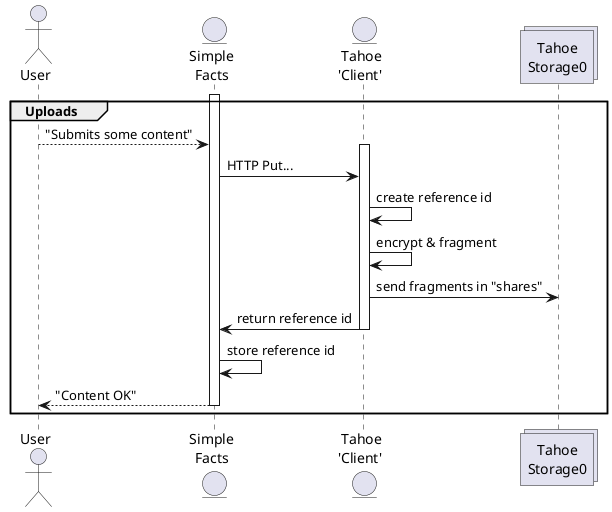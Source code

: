 @startuml
skinparam Shadowing false

actor "User" as user
entity "Simple\nFacts" as app
entity "Tahoe\n'Client' " as tahoe
Collections "Tahoe\nStorage0" as disk

group Uploads
activate app
user --> app : "Submits some content"
    activate tahoe
    app -> tahoe : HTTP Put...
    tahoe -> tahoe : create reference id
    tahoe -> tahoe : encrypt & fragment
    tahoe ->  disk : send fragments in "shares"
    tahoe -> app : return reference id
    deactivate tahoe
app -> app : store reference id
app --> user : "Content OK"
deactivate app

end
@enduml